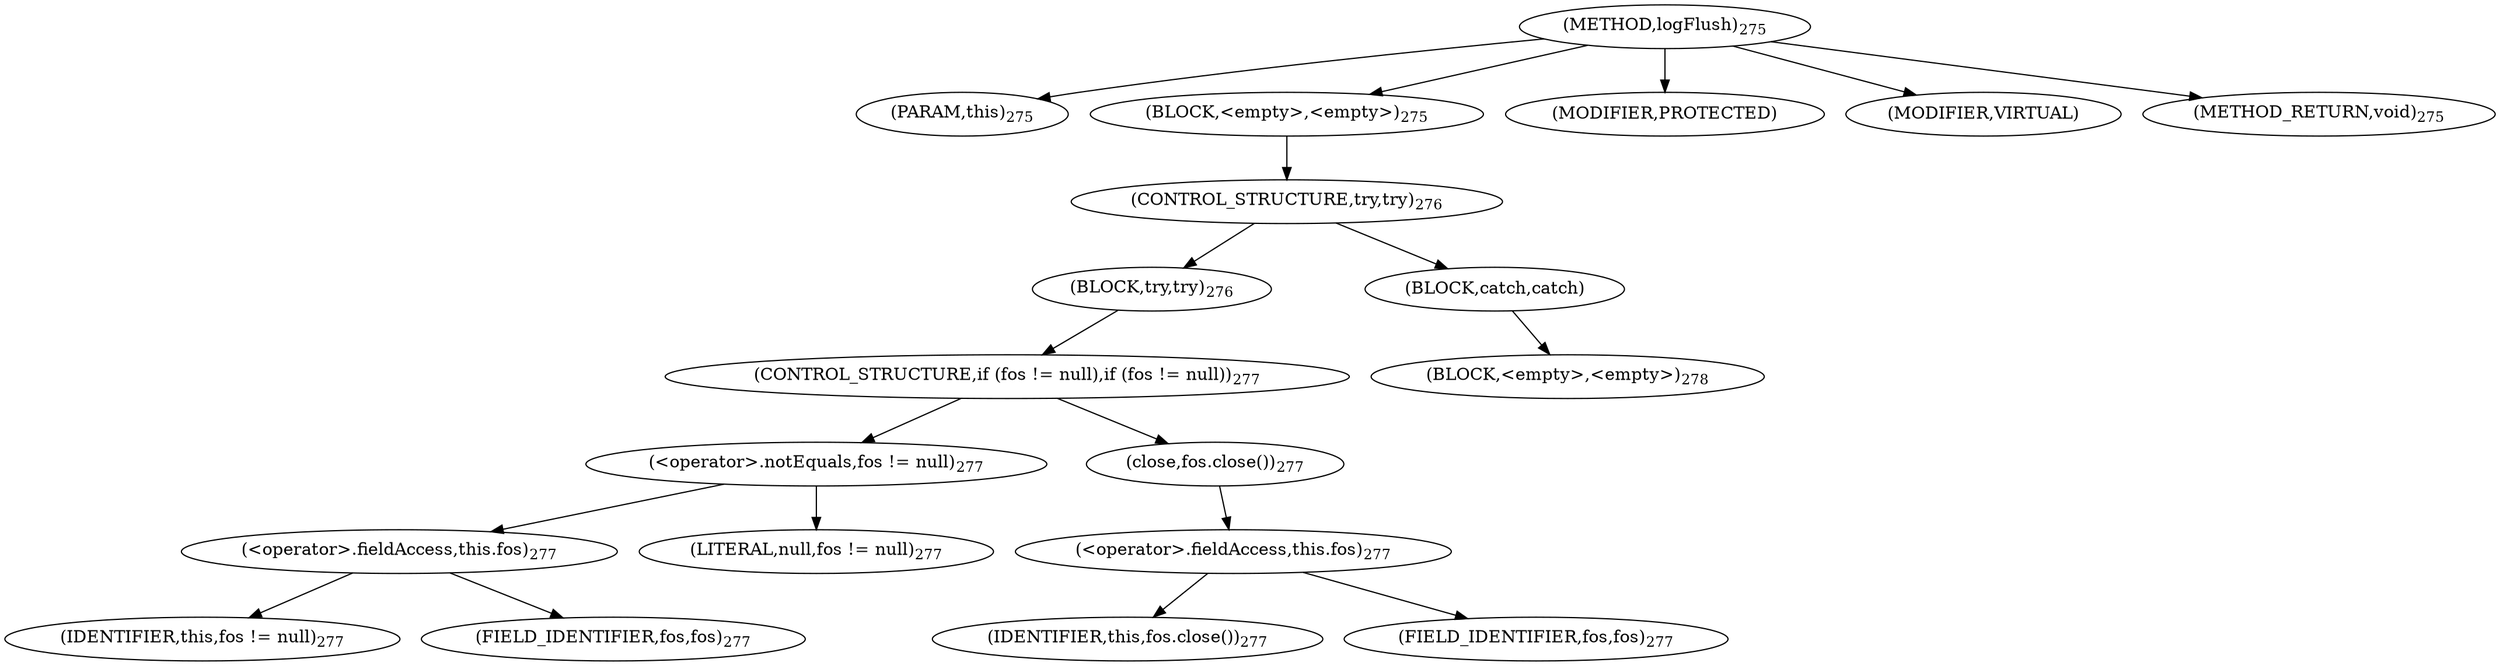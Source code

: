 digraph "logFlush" {  
"592" [label = <(METHOD,logFlush)<SUB>275</SUB>> ]
"593" [label = <(PARAM,this)<SUB>275</SUB>> ]
"594" [label = <(BLOCK,&lt;empty&gt;,&lt;empty&gt;)<SUB>275</SUB>> ]
"595" [label = <(CONTROL_STRUCTURE,try,try)<SUB>276</SUB>> ]
"596" [label = <(BLOCK,try,try)<SUB>276</SUB>> ]
"597" [label = <(CONTROL_STRUCTURE,if (fos != null),if (fos != null))<SUB>277</SUB>> ]
"598" [label = <(&lt;operator&gt;.notEquals,fos != null)<SUB>277</SUB>> ]
"599" [label = <(&lt;operator&gt;.fieldAccess,this.fos)<SUB>277</SUB>> ]
"600" [label = <(IDENTIFIER,this,fos != null)<SUB>277</SUB>> ]
"601" [label = <(FIELD_IDENTIFIER,fos,fos)<SUB>277</SUB>> ]
"602" [label = <(LITERAL,null,fos != null)<SUB>277</SUB>> ]
"603" [label = <(close,fos.close())<SUB>277</SUB>> ]
"604" [label = <(&lt;operator&gt;.fieldAccess,this.fos)<SUB>277</SUB>> ]
"605" [label = <(IDENTIFIER,this,fos.close())<SUB>277</SUB>> ]
"606" [label = <(FIELD_IDENTIFIER,fos,fos)<SUB>277</SUB>> ]
"607" [label = <(BLOCK,catch,catch)> ]
"608" [label = <(BLOCK,&lt;empty&gt;,&lt;empty&gt;)<SUB>278</SUB>> ]
"609" [label = <(MODIFIER,PROTECTED)> ]
"610" [label = <(MODIFIER,VIRTUAL)> ]
"611" [label = <(METHOD_RETURN,void)<SUB>275</SUB>> ]
  "592" -> "593" 
  "592" -> "594" 
  "592" -> "609" 
  "592" -> "610" 
  "592" -> "611" 
  "594" -> "595" 
  "595" -> "596" 
  "595" -> "607" 
  "596" -> "597" 
  "597" -> "598" 
  "597" -> "603" 
  "598" -> "599" 
  "598" -> "602" 
  "599" -> "600" 
  "599" -> "601" 
  "603" -> "604" 
  "604" -> "605" 
  "604" -> "606" 
  "607" -> "608" 
}
